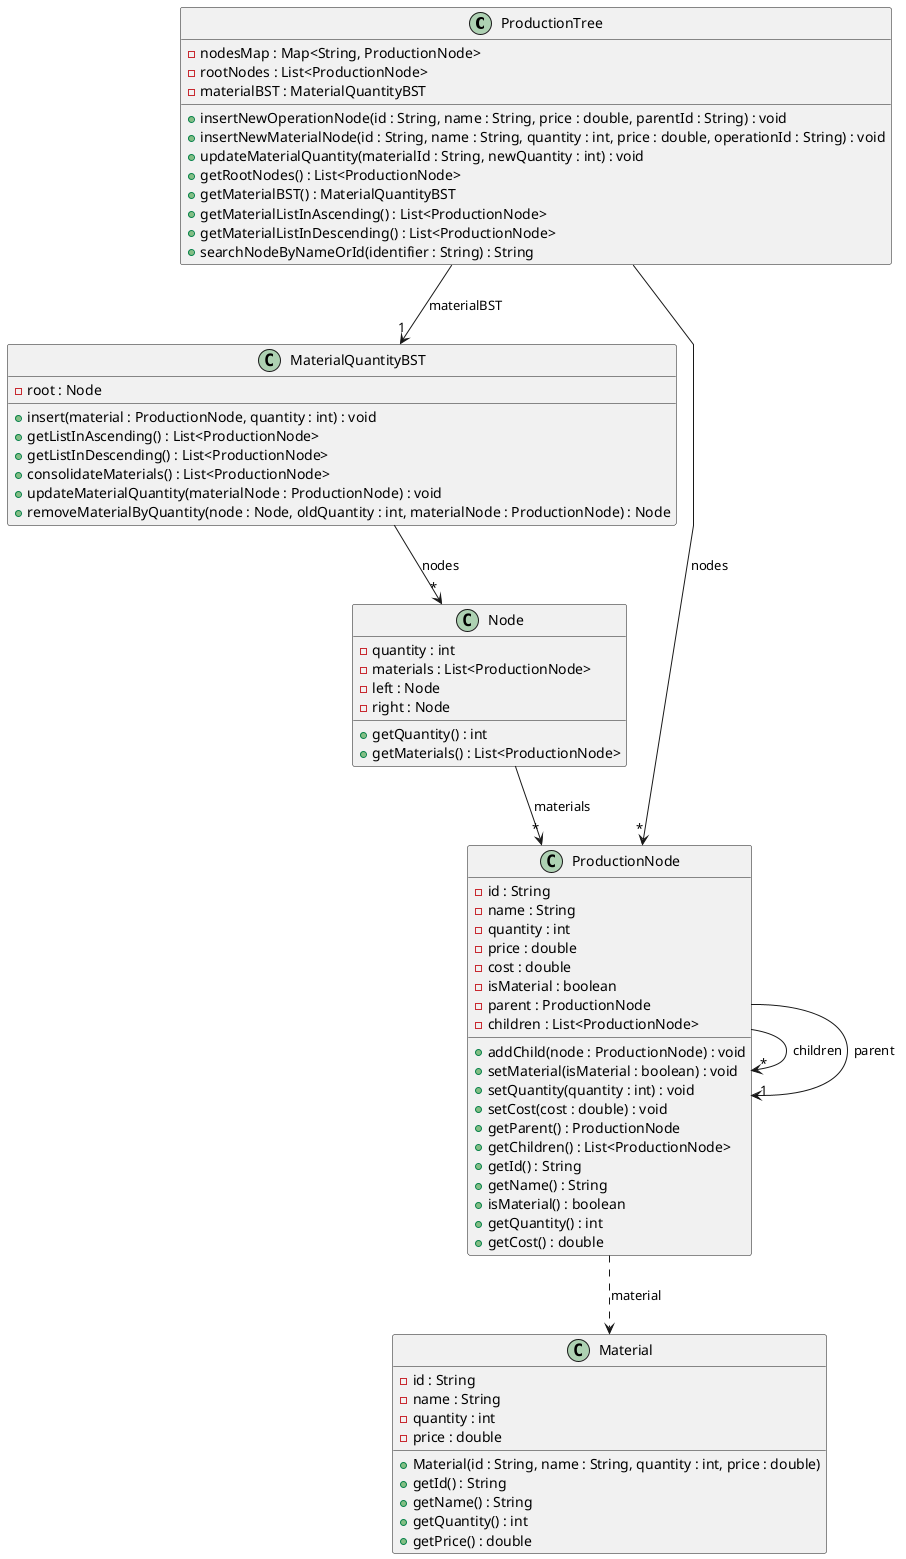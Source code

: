 @startuml
skinparam packageStyle rectangle
skinparam shadowing false
skinparam linetype polyline

'left to right direction

class ProductionTree {
    - nodesMap : Map<String, ProductionNode>
    - rootNodes : List<ProductionNode>
    - materialBST : MaterialQuantityBST
    + insertNewOperationNode(id : String, name : String, price : double, parentId : String) : void
    + insertNewMaterialNode(id : String, name : String, quantity : int, price : double, operationId : String) : void
    + updateMaterialQuantity(materialId : String, newQuantity : int) : void
    + getRootNodes() : List<ProductionNode>
    + getMaterialBST() : MaterialQuantityBST
    + getMaterialListInAscending() : List<ProductionNode>
    + getMaterialListInDescending() : List<ProductionNode>
    + searchNodeByNameOrId(identifier : String) : String
}

class MaterialQuantityBST {
    - root : Node
    + insert(material : ProductionNode, quantity : int) : void
    + getListInAscending() : List<ProductionNode>
    + getListInDescending() : List<ProductionNode>
    + consolidateMaterials() : List<ProductionNode>
    + updateMaterialQuantity(materialNode : ProductionNode) : void
    + removeMaterialByQuantity(node : Node, oldQuantity : int, materialNode : ProductionNode) : Node
}

class Node {
    - quantity : int
    - materials : List<ProductionNode>
    - left : Node
    - right : Node
    + getQuantity() : int
    + getMaterials() : List<ProductionNode>
}

class Material {
    - id : String
    - name : String
    - quantity : int
    - price : double
    + Material(id : String, name : String, quantity : int, price : double)
    + getId() : String
    + getName() : String
    + getQuantity() : int
    + getPrice() : double
}

class ProductionNode {
    - id : String
    - name : String
    - quantity : int
    - price : double
    - cost : double
    - isMaterial : boolean
    - parent : ProductionNode
    - children : List<ProductionNode>
    + addChild(node : ProductionNode) : void
    + setMaterial(isMaterial : boolean) : void
    + setQuantity(quantity : int) : void
    + setCost(cost : double) : void
    + getParent() : ProductionNode
    + getChildren() : List<ProductionNode>
    + getId() : String
    + getName() : String
    + isMaterial() : boolean
    + getQuantity() : int
    + getCost() : double
}

ProductionTree --> "*" ProductionNode : nodes
ProductionTree --> "1" MaterialQuantityBST : materialBST
MaterialQuantityBST --> "*" Node : nodes
Node --> "*" ProductionNode : materials
ProductionNode --> "*" ProductionNode : children
ProductionNode --> "1" ProductionNode : parent
ProductionNode ..> Material : material

@enduml
